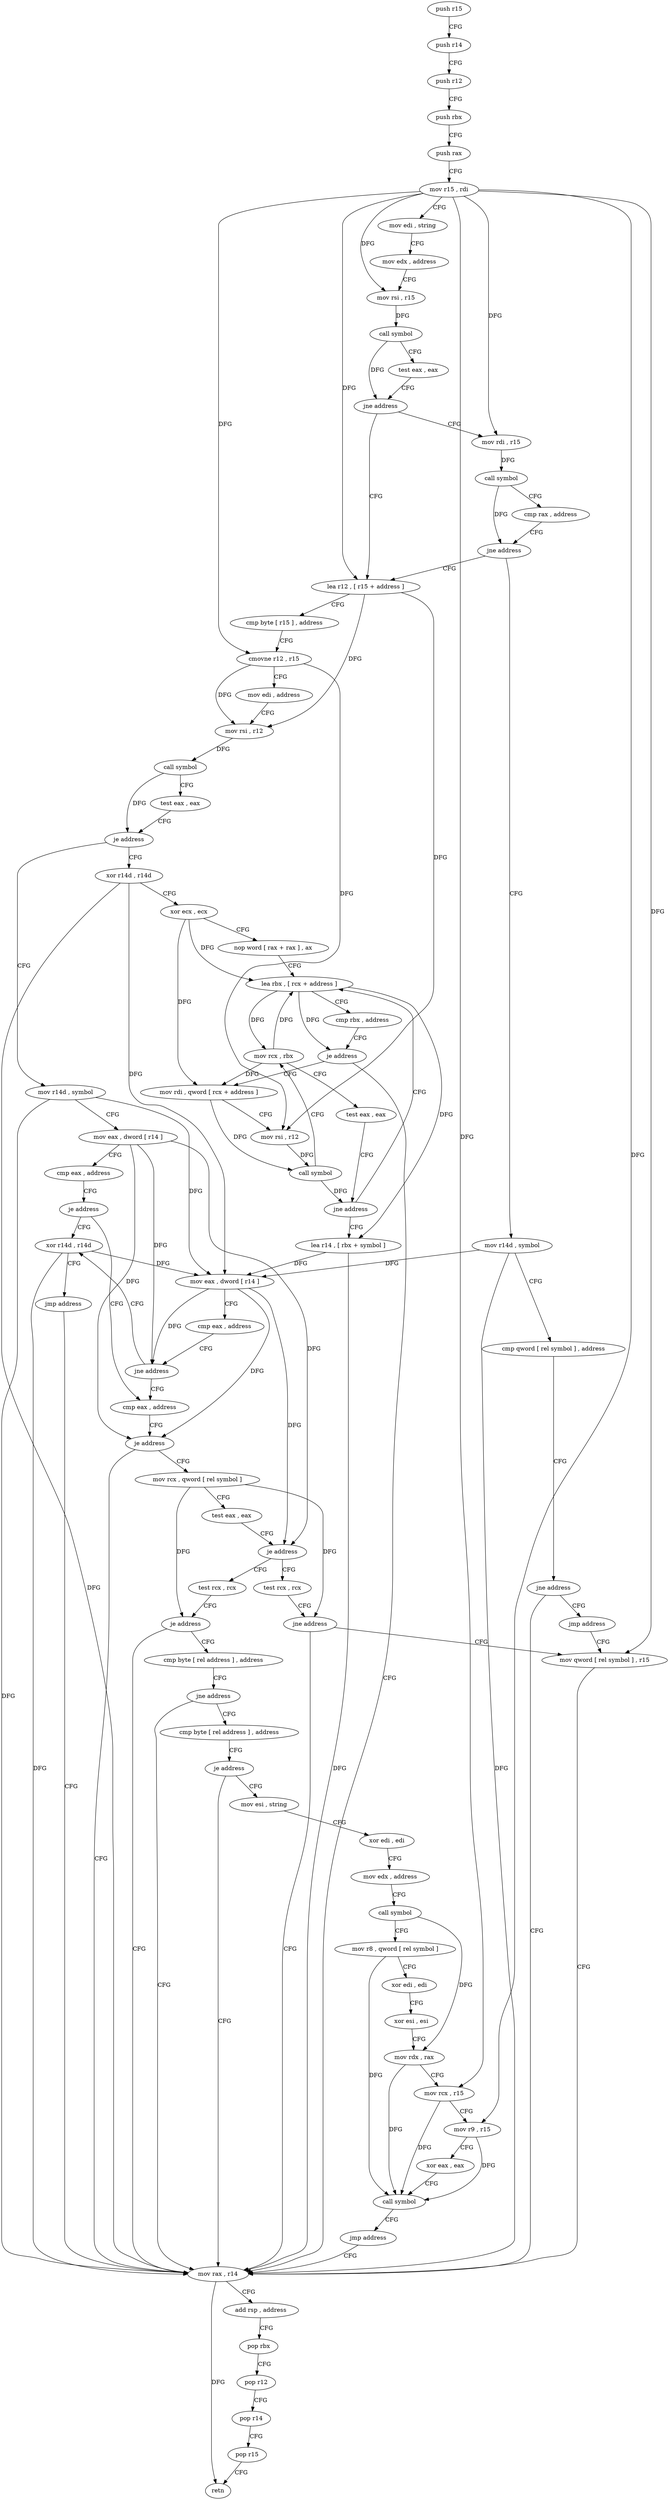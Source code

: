 digraph "func" {
"4241728" [label = "push r15" ]
"4241730" [label = "push r14" ]
"4241732" [label = "push r12" ]
"4241734" [label = "push rbx" ]
"4241735" [label = "push rax" ]
"4241736" [label = "mov r15 , rdi" ]
"4241739" [label = "mov edi , string" ]
"4241744" [label = "mov edx , address" ]
"4241749" [label = "mov rsi , r15" ]
"4241752" [label = "call symbol" ]
"4241757" [label = "test eax , eax" ]
"4241759" [label = "jne address" ]
"4241800" [label = "lea r12 , [ r15 + address ]" ]
"4241761" [label = "mov rdi , r15" ]
"4241804" [label = "cmp byte [ r15 ] , address" ]
"4241808" [label = "cmovne r12 , r15" ]
"4241812" [label = "mov edi , address" ]
"4241817" [label = "mov rsi , r12" ]
"4241820" [label = "call symbol" ]
"4241825" [label = "test eax , eax" ]
"4241827" [label = "je address" ]
"4241895" [label = "mov r14d , symbol" ]
"4241829" [label = "xor r14d , r14d" ]
"4241764" [label = "call symbol" ]
"4241769" [label = "cmp rax , address" ]
"4241773" [label = "jne address" ]
"4241775" [label = "mov r14d , symbol" ]
"4241901" [label = "mov eax , dword [ r14 ]" ]
"4241904" [label = "cmp eax , address" ]
"4241907" [label = "je address" ]
"4241890" [label = "xor r14d , r14d" ]
"4241909" [label = "cmp eax , address" ]
"4241832" [label = "xor ecx , ecx" ]
"4241834" [label = "nop word [ rax + rax ] , ax" ]
"4241840" [label = "lea rbx , [ rcx + address ]" ]
"4241781" [label = "cmp qword [ rel symbol ] , address" ]
"4241789" [label = "jne address" ]
"4241937" [label = "mov rax , r14" ]
"4241795" [label = "jmp address" ]
"4241893" [label = "jmp address" ]
"4241912" [label = "je address" ]
"4241914" [label = "mov rcx , qword [ rel symbol ]" ]
"4241940" [label = "add rsp , address" ]
"4241944" [label = "pop rbx" ]
"4241945" [label = "pop r12" ]
"4241947" [label = "pop r14" ]
"4241949" [label = "pop r15" ]
"4241951" [label = "retn" ]
"4241853" [label = "mov rdi , qword [ rcx + address ]" ]
"4241860" [label = "mov rsi , r12" ]
"4241863" [label = "call symbol" ]
"4241868" [label = "mov rcx , rbx" ]
"4241871" [label = "test eax , eax" ]
"4241873" [label = "jne address" ]
"4241875" [label = "lea r14 , [ rbx + symbol ]" ]
"4241930" [label = "mov qword [ rel symbol ] , r15" ]
"4241921" [label = "test eax , eax" ]
"4241923" [label = "je address" ]
"4241952" [label = "test rcx , rcx" ]
"4241925" [label = "test rcx , rcx" ]
"4241844" [label = "cmp rbx , address" ]
"4241851" [label = "je address" ]
"4241882" [label = "mov eax , dword [ r14 ]" ]
"4241885" [label = "cmp eax , address" ]
"4241888" [label = "jne address" ]
"4241955" [label = "je address" ]
"4241957" [label = "cmp byte [ rel address ] , address" ]
"4241928" [label = "jne address" ]
"4241964" [label = "jne address" ]
"4241966" [label = "cmp byte [ rel address ] , address" ]
"4241973" [label = "je address" ]
"4241975" [label = "mov esi , string" ]
"4241980" [label = "xor edi , edi" ]
"4241982" [label = "mov edx , address" ]
"4241987" [label = "call symbol" ]
"4241992" [label = "mov r8 , qword [ rel symbol ]" ]
"4241999" [label = "xor edi , edi" ]
"4242001" [label = "xor esi , esi" ]
"4242003" [label = "mov rdx , rax" ]
"4242006" [label = "mov rcx , r15" ]
"4242009" [label = "mov r9 , r15" ]
"4242012" [label = "xor eax , eax" ]
"4242014" [label = "call symbol" ]
"4242019" [label = "jmp address" ]
"4241728" -> "4241730" [ label = "CFG" ]
"4241730" -> "4241732" [ label = "CFG" ]
"4241732" -> "4241734" [ label = "CFG" ]
"4241734" -> "4241735" [ label = "CFG" ]
"4241735" -> "4241736" [ label = "CFG" ]
"4241736" -> "4241739" [ label = "CFG" ]
"4241736" -> "4241749" [ label = "DFG" ]
"4241736" -> "4241800" [ label = "DFG" ]
"4241736" -> "4241808" [ label = "DFG" ]
"4241736" -> "4241761" [ label = "DFG" ]
"4241736" -> "4241930" [ label = "DFG" ]
"4241736" -> "4242006" [ label = "DFG" ]
"4241736" -> "4242009" [ label = "DFG" ]
"4241739" -> "4241744" [ label = "CFG" ]
"4241744" -> "4241749" [ label = "CFG" ]
"4241749" -> "4241752" [ label = "DFG" ]
"4241752" -> "4241757" [ label = "CFG" ]
"4241752" -> "4241759" [ label = "DFG" ]
"4241757" -> "4241759" [ label = "CFG" ]
"4241759" -> "4241800" [ label = "CFG" ]
"4241759" -> "4241761" [ label = "CFG" ]
"4241800" -> "4241804" [ label = "CFG" ]
"4241800" -> "4241817" [ label = "DFG" ]
"4241800" -> "4241860" [ label = "DFG" ]
"4241761" -> "4241764" [ label = "DFG" ]
"4241804" -> "4241808" [ label = "CFG" ]
"4241808" -> "4241812" [ label = "CFG" ]
"4241808" -> "4241817" [ label = "DFG" ]
"4241808" -> "4241860" [ label = "DFG" ]
"4241812" -> "4241817" [ label = "CFG" ]
"4241817" -> "4241820" [ label = "DFG" ]
"4241820" -> "4241825" [ label = "CFG" ]
"4241820" -> "4241827" [ label = "DFG" ]
"4241825" -> "4241827" [ label = "CFG" ]
"4241827" -> "4241895" [ label = "CFG" ]
"4241827" -> "4241829" [ label = "CFG" ]
"4241895" -> "4241901" [ label = "CFG" ]
"4241895" -> "4241937" [ label = "DFG" ]
"4241895" -> "4241882" [ label = "DFG" ]
"4241829" -> "4241832" [ label = "CFG" ]
"4241829" -> "4241937" [ label = "DFG" ]
"4241829" -> "4241882" [ label = "DFG" ]
"4241764" -> "4241769" [ label = "CFG" ]
"4241764" -> "4241773" [ label = "DFG" ]
"4241769" -> "4241773" [ label = "CFG" ]
"4241773" -> "4241800" [ label = "CFG" ]
"4241773" -> "4241775" [ label = "CFG" ]
"4241775" -> "4241781" [ label = "CFG" ]
"4241775" -> "4241937" [ label = "DFG" ]
"4241775" -> "4241882" [ label = "DFG" ]
"4241901" -> "4241904" [ label = "CFG" ]
"4241901" -> "4241912" [ label = "DFG" ]
"4241901" -> "4241923" [ label = "DFG" ]
"4241901" -> "4241888" [ label = "DFG" ]
"4241904" -> "4241907" [ label = "CFG" ]
"4241907" -> "4241890" [ label = "CFG" ]
"4241907" -> "4241909" [ label = "CFG" ]
"4241890" -> "4241893" [ label = "CFG" ]
"4241890" -> "4241937" [ label = "DFG" ]
"4241890" -> "4241882" [ label = "DFG" ]
"4241909" -> "4241912" [ label = "CFG" ]
"4241832" -> "4241834" [ label = "CFG" ]
"4241832" -> "4241840" [ label = "DFG" ]
"4241832" -> "4241853" [ label = "DFG" ]
"4241834" -> "4241840" [ label = "CFG" ]
"4241840" -> "4241844" [ label = "CFG" ]
"4241840" -> "4241851" [ label = "DFG" ]
"4241840" -> "4241868" [ label = "DFG" ]
"4241840" -> "4241875" [ label = "DFG" ]
"4241781" -> "4241789" [ label = "CFG" ]
"4241789" -> "4241937" [ label = "CFG" ]
"4241789" -> "4241795" [ label = "CFG" ]
"4241937" -> "4241940" [ label = "CFG" ]
"4241937" -> "4241951" [ label = "DFG" ]
"4241795" -> "4241930" [ label = "CFG" ]
"4241893" -> "4241937" [ label = "CFG" ]
"4241912" -> "4241937" [ label = "CFG" ]
"4241912" -> "4241914" [ label = "CFG" ]
"4241914" -> "4241921" [ label = "CFG" ]
"4241914" -> "4241955" [ label = "DFG" ]
"4241914" -> "4241928" [ label = "DFG" ]
"4241940" -> "4241944" [ label = "CFG" ]
"4241944" -> "4241945" [ label = "CFG" ]
"4241945" -> "4241947" [ label = "CFG" ]
"4241947" -> "4241949" [ label = "CFG" ]
"4241949" -> "4241951" [ label = "CFG" ]
"4241853" -> "4241860" [ label = "CFG" ]
"4241853" -> "4241863" [ label = "DFG" ]
"4241860" -> "4241863" [ label = "DFG" ]
"4241863" -> "4241868" [ label = "CFG" ]
"4241863" -> "4241873" [ label = "DFG" ]
"4241868" -> "4241871" [ label = "CFG" ]
"4241868" -> "4241840" [ label = "DFG" ]
"4241868" -> "4241853" [ label = "DFG" ]
"4241871" -> "4241873" [ label = "CFG" ]
"4241873" -> "4241840" [ label = "CFG" ]
"4241873" -> "4241875" [ label = "CFG" ]
"4241875" -> "4241882" [ label = "DFG" ]
"4241875" -> "4241937" [ label = "DFG" ]
"4241930" -> "4241937" [ label = "CFG" ]
"4241921" -> "4241923" [ label = "CFG" ]
"4241923" -> "4241952" [ label = "CFG" ]
"4241923" -> "4241925" [ label = "CFG" ]
"4241952" -> "4241955" [ label = "CFG" ]
"4241925" -> "4241928" [ label = "CFG" ]
"4241844" -> "4241851" [ label = "CFG" ]
"4241851" -> "4241937" [ label = "CFG" ]
"4241851" -> "4241853" [ label = "CFG" ]
"4241882" -> "4241885" [ label = "CFG" ]
"4241882" -> "4241912" [ label = "DFG" ]
"4241882" -> "4241923" [ label = "DFG" ]
"4241882" -> "4241888" [ label = "DFG" ]
"4241885" -> "4241888" [ label = "CFG" ]
"4241888" -> "4241909" [ label = "CFG" ]
"4241888" -> "4241890" [ label = "CFG" ]
"4241955" -> "4241937" [ label = "CFG" ]
"4241955" -> "4241957" [ label = "CFG" ]
"4241957" -> "4241964" [ label = "CFG" ]
"4241928" -> "4241937" [ label = "CFG" ]
"4241928" -> "4241930" [ label = "CFG" ]
"4241964" -> "4241937" [ label = "CFG" ]
"4241964" -> "4241966" [ label = "CFG" ]
"4241966" -> "4241973" [ label = "CFG" ]
"4241973" -> "4241937" [ label = "CFG" ]
"4241973" -> "4241975" [ label = "CFG" ]
"4241975" -> "4241980" [ label = "CFG" ]
"4241980" -> "4241982" [ label = "CFG" ]
"4241982" -> "4241987" [ label = "CFG" ]
"4241987" -> "4241992" [ label = "CFG" ]
"4241987" -> "4242003" [ label = "DFG" ]
"4241992" -> "4241999" [ label = "CFG" ]
"4241992" -> "4242014" [ label = "DFG" ]
"4241999" -> "4242001" [ label = "CFG" ]
"4242001" -> "4242003" [ label = "CFG" ]
"4242003" -> "4242006" [ label = "CFG" ]
"4242003" -> "4242014" [ label = "DFG" ]
"4242006" -> "4242009" [ label = "CFG" ]
"4242006" -> "4242014" [ label = "DFG" ]
"4242009" -> "4242012" [ label = "CFG" ]
"4242009" -> "4242014" [ label = "DFG" ]
"4242012" -> "4242014" [ label = "CFG" ]
"4242014" -> "4242019" [ label = "CFG" ]
"4242019" -> "4241937" [ label = "CFG" ]
}
